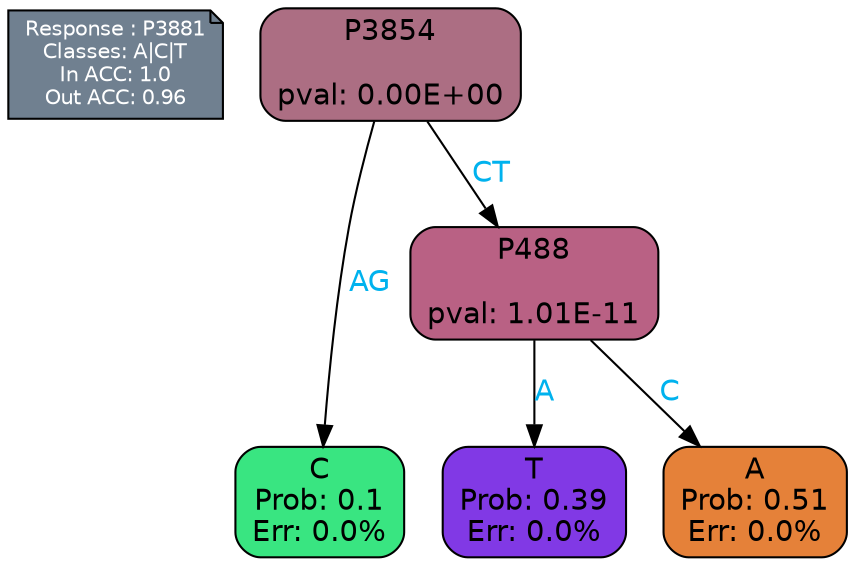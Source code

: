 digraph Tree {
node [shape=box, style="filled, rounded", color="black", fontname=helvetica] ;
graph [ranksep=equally, splines=polylines, bgcolor=transparent, dpi=600] ;
edge [fontname=helvetica] ;
LEGEND [label="Response : P3881
Classes: A|C|T
In ACC: 1.0
Out ACC: 0.96
",shape=note,align=left,style=filled,fillcolor="slategray",fontcolor="white",fontsize=10];1 [label="P3854

pval: 0.00E+00", fillcolor="#ac6e83"] ;
2 [label="C
Prob: 0.1
Err: 0.0%", fillcolor="#39e581"] ;
3 [label="P488

pval: 1.01E-11", fillcolor="#b96184"] ;
4 [label="T
Prob: 0.39
Err: 0.0%", fillcolor="#8139e5"] ;
5 [label="A
Prob: 0.51
Err: 0.0%", fillcolor="#e58139"] ;
1 -> 2 [label="AG",fontcolor=deepskyblue2] ;
1 -> 3 [label="CT",fontcolor=deepskyblue2] ;
3 -> 4 [label="A",fontcolor=deepskyblue2] ;
3 -> 5 [label="C",fontcolor=deepskyblue2] ;
{rank = same; 2;4;5;}{rank = same; LEGEND;1;}}